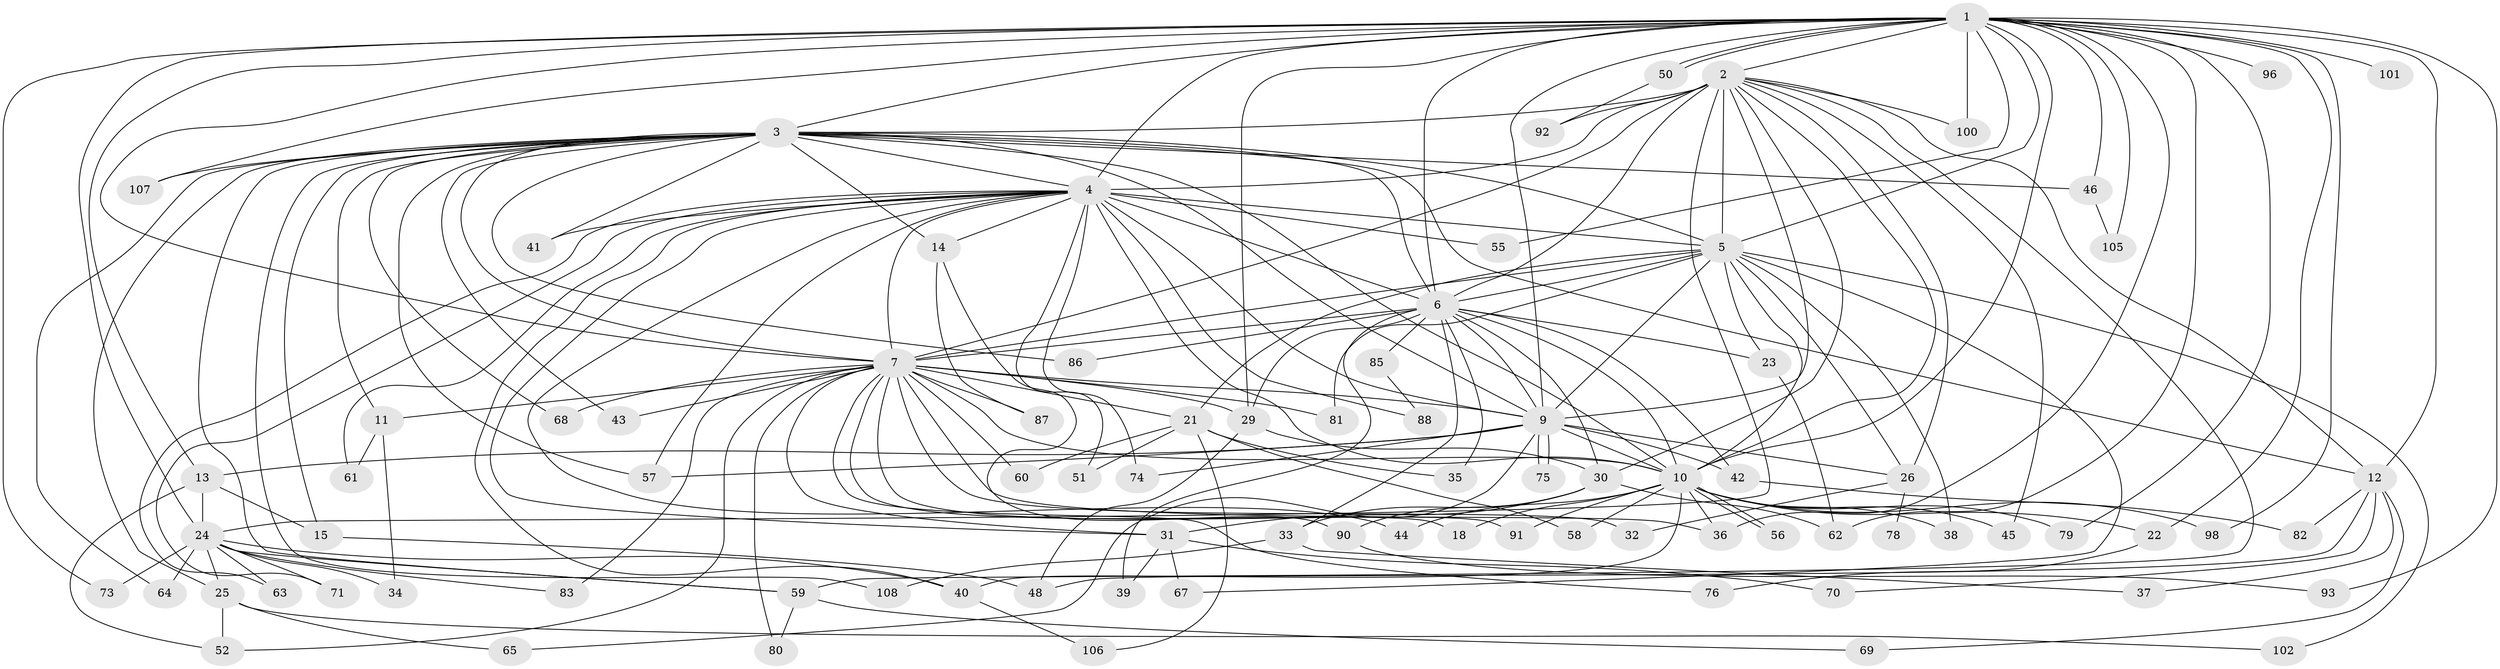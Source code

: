 // original degree distribution, {25: 0.009259259259259259, 19: 0.009259259259259259, 26: 0.009259259259259259, 18: 0.009259259259259259, 17: 0.018518518518518517, 20: 0.009259259259259259, 27: 0.009259259259259259, 13: 0.009259259259259259, 23: 0.009259259259259259, 4: 0.06481481481481481, 8: 0.009259259259259259, 5: 0.046296296296296294, 3: 0.1574074074074074, 10: 0.009259259259259259, 2: 0.5833333333333334, 7: 0.018518518518518517, 9: 0.009259259259259259, 6: 0.009259259259259259}
// Generated by graph-tools (version 1.1) at 2025/11/02/27/25 16:11:01]
// undirected, 86 vertices, 199 edges
graph export_dot {
graph [start="1"]
  node [color=gray90,style=filled];
  1 [super="+17"];
  2 [super="+49"];
  3 [super="+84"];
  4 [super="+8"];
  5 [super="+27"];
  6 [super="+16"];
  7 [super="+19"];
  9 [super="+20"];
  10 [super="+47"];
  11;
  12 [super="+89"];
  13;
  14 [super="+66"];
  15;
  18;
  21;
  22;
  23;
  24 [super="+28"];
  25 [super="+72"];
  26 [super="+54"];
  29 [super="+103"];
  30 [super="+53"];
  31 [super="+77"];
  32;
  33;
  34;
  35;
  36 [super="+95"];
  37;
  38;
  39;
  40 [super="+94"];
  41;
  42;
  43;
  44;
  45;
  46;
  48 [super="+97"];
  50;
  51;
  52;
  55;
  56;
  57;
  58;
  59 [super="+99"];
  60;
  61;
  62 [super="+104"];
  63;
  64;
  65;
  67;
  68;
  69;
  70;
  71;
  73;
  74;
  75;
  76;
  78;
  79;
  80;
  81;
  82;
  83;
  85;
  86;
  87;
  88;
  90;
  91;
  92;
  93;
  96;
  98;
  100;
  101;
  102;
  105;
  106;
  107;
  108;
  1 -- 2;
  1 -- 3 [weight=2];
  1 -- 4 [weight=2];
  1 -- 5;
  1 -- 6;
  1 -- 7;
  1 -- 9 [weight=2];
  1 -- 10;
  1 -- 13;
  1 -- 29;
  1 -- 46;
  1 -- 50;
  1 -- 50;
  1 -- 55;
  1 -- 62;
  1 -- 93;
  1 -- 96 [weight=2];
  1 -- 100;
  1 -- 101 [weight=2];
  1 -- 105;
  1 -- 107;
  1 -- 98;
  1 -- 73;
  1 -- 79;
  1 -- 22;
  1 -- 24;
  1 -- 12;
  1 -- 36;
  2 -- 3;
  2 -- 4 [weight=2];
  2 -- 5;
  2 -- 6;
  2 -- 7 [weight=3];
  2 -- 9;
  2 -- 10;
  2 -- 12;
  2 -- 26;
  2 -- 30;
  2 -- 45;
  2 -- 92;
  2 -- 100;
  2 -- 24;
  2 -- 59;
  3 -- 4 [weight=2];
  3 -- 5;
  3 -- 6;
  3 -- 7;
  3 -- 9;
  3 -- 10;
  3 -- 11;
  3 -- 12;
  3 -- 14 [weight=2];
  3 -- 15;
  3 -- 25;
  3 -- 41;
  3 -- 43;
  3 -- 46;
  3 -- 59;
  3 -- 64;
  3 -- 68;
  3 -- 86;
  3 -- 107;
  3 -- 108;
  3 -- 57;
  4 -- 5 [weight=2];
  4 -- 6 [weight=2];
  4 -- 7 [weight=2];
  4 -- 9 [weight=2];
  4 -- 10 [weight=2];
  4 -- 14;
  4 -- 31;
  4 -- 41;
  4 -- 44;
  4 -- 51;
  4 -- 57;
  4 -- 61;
  4 -- 74;
  4 -- 88;
  4 -- 71;
  4 -- 40;
  4 -- 55;
  4 -- 63;
  5 -- 6 [weight=2];
  5 -- 7;
  5 -- 9;
  5 -- 10;
  5 -- 21;
  5 -- 23;
  5 -- 26;
  5 -- 38;
  5 -- 67;
  5 -- 81;
  5 -- 102;
  6 -- 7;
  6 -- 9;
  6 -- 10;
  6 -- 23;
  6 -- 29;
  6 -- 33;
  6 -- 35;
  6 -- 39;
  6 -- 85 [weight=2];
  6 -- 86;
  6 -- 42;
  6 -- 30;
  7 -- 9;
  7 -- 10;
  7 -- 11;
  7 -- 18;
  7 -- 21;
  7 -- 32;
  7 -- 36;
  7 -- 43;
  7 -- 52;
  7 -- 68;
  7 -- 76;
  7 -- 80;
  7 -- 81;
  7 -- 83;
  7 -- 87;
  7 -- 91;
  7 -- 60;
  7 -- 31;
  7 -- 29;
  9 -- 10;
  9 -- 13;
  9 -- 57;
  9 -- 65;
  9 -- 74;
  9 -- 75;
  9 -- 75;
  9 -- 42;
  9 -- 26;
  10 -- 18;
  10 -- 22;
  10 -- 36 [weight=2];
  10 -- 38;
  10 -- 44;
  10 -- 45;
  10 -- 56;
  10 -- 56;
  10 -- 58;
  10 -- 79;
  10 -- 91;
  10 -- 98;
  10 -- 40;
  11 -- 34;
  11 -- 61;
  12 -- 37;
  12 -- 69;
  12 -- 70;
  12 -- 82;
  12 -- 48;
  13 -- 15;
  13 -- 24;
  13 -- 52;
  14 -- 90;
  14 -- 87;
  15 -- 48;
  21 -- 35;
  21 -- 51;
  21 -- 58;
  21 -- 60;
  21 -- 106;
  22 -- 76;
  23 -- 62;
  24 -- 25;
  24 -- 34;
  24 -- 40;
  24 -- 71;
  24 -- 73;
  24 -- 83;
  24 -- 64;
  24 -- 59;
  24 -- 63;
  25 -- 65;
  25 -- 52;
  25 -- 102;
  26 -- 32;
  26 -- 78 [weight=2];
  29 -- 30;
  29 -- 48;
  30 -- 31;
  30 -- 33;
  30 -- 90;
  30 -- 62;
  31 -- 39;
  31 -- 67;
  31 -- 70;
  33 -- 37;
  33 -- 108;
  40 -- 106;
  42 -- 82;
  46 -- 105;
  50 -- 92;
  59 -- 69;
  59 -- 80;
  85 -- 88;
  90 -- 93;
}
